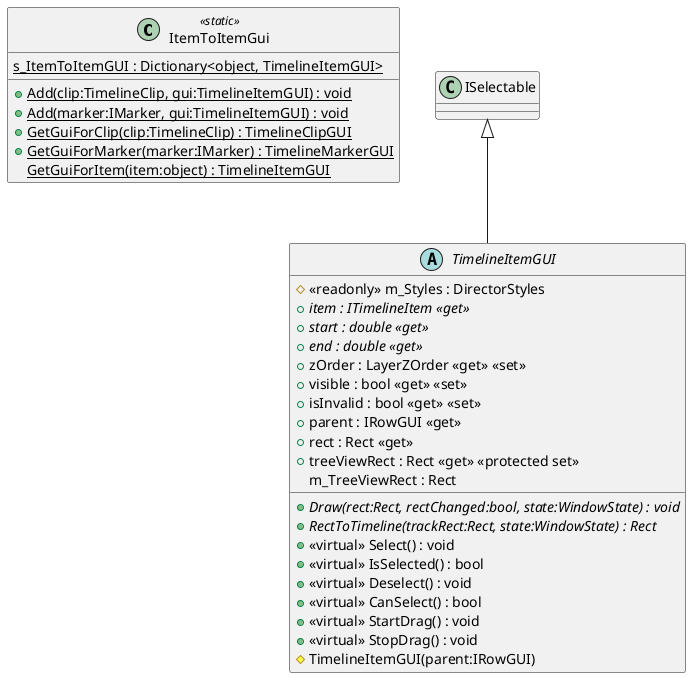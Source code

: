 @startuml
class ItemToItemGui <<static>> {
    {static} s_ItemToItemGUI : Dictionary<object, TimelineItemGUI>
    + {static} Add(clip:TimelineClip, gui:TimelineItemGUI) : void
    + {static} Add(marker:IMarker, gui:TimelineItemGUI) : void
    + {static} GetGuiForClip(clip:TimelineClip) : TimelineClipGUI
    + {static} GetGuiForMarker(marker:IMarker) : TimelineMarkerGUI
    {static} GetGuiForItem(item:object) : TimelineItemGUI
}
abstract class TimelineItemGUI {
    # <<readonly>> m_Styles : DirectorStyles
    + {abstract} item : ITimelineItem <<get>>
    + {abstract} start : double <<get>>
    + {abstract} end : double <<get>>
    + {abstract} Draw(rect:Rect, rectChanged:bool, state:WindowState) : void
    + {abstract} RectToTimeline(trackRect:Rect, state:WindowState) : Rect
    + <<virtual>> Select() : void
    + <<virtual>> IsSelected() : bool
    + <<virtual>> Deselect() : void
    + <<virtual>> CanSelect() : bool
    + <<virtual>> StartDrag() : void
    + <<virtual>> StopDrag() : void
    + zOrder : LayerZOrder <<get>> <<set>>
    + visible : bool <<get>> <<set>>
    + isInvalid : bool <<get>> <<set>>
    + parent : IRowGUI <<get>>
    + rect : Rect <<get>>
    + treeViewRect : Rect <<get>> <<protected set>>
    m_TreeViewRect : Rect
    # TimelineItemGUI(parent:IRowGUI)
}
ISelectable <|-- TimelineItemGUI
@enduml
